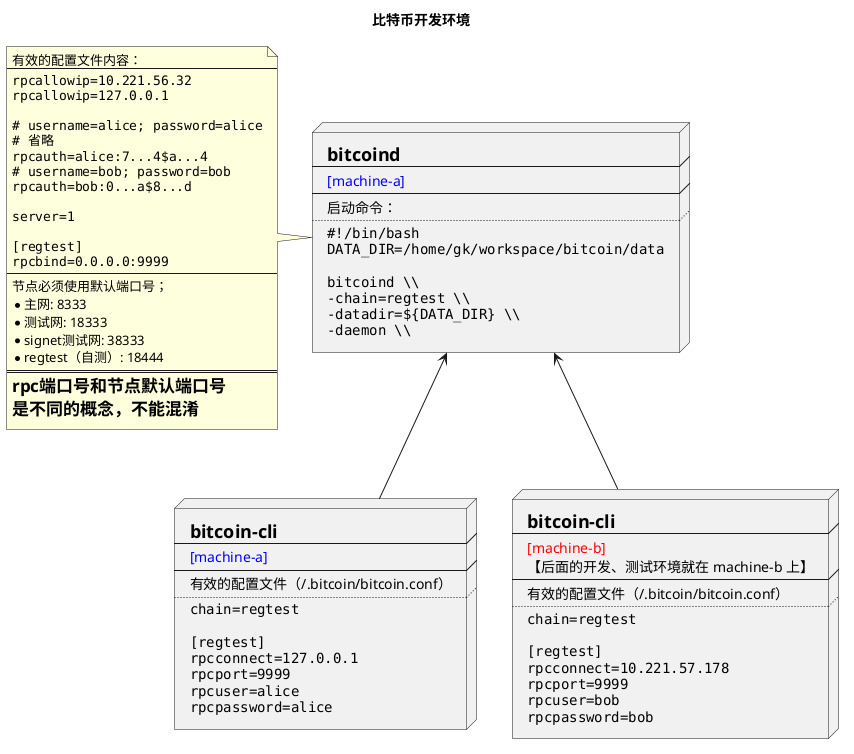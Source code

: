 @startuml 01.dev-env 
    title
        比特币开发环境
    end title

    node server [
        =bitcoind
        ----
        <color:Blue>[machine-a]
        ----
        启动命令：
        ....
        <code>
        #!/bin/bash
        DATA_DIR=/home/gk/workspace/bitcoin/data

        bitcoind \\
        -chain=regtest \\
        -datadir=${DATA_DIR} \\
        -daemon \\
        </code>
    ]
    note left
        有效的配置文件内容：
        ----
        <code>
        rpcallowip=10.221.56.32
        rpcallowip=127.0.0.1

        # username=alice; password=alice
        # 省略
        rpcauth=alice:7...4$a...4
        # username=bob; password=bob
        rpcauth=bob:0...a$8...d

        server=1

        [regtest]
        rpcbind=0.0.0.0:9999
        </code>
        ----
        节点必须使用默认端口号；
        * 主网: 8333
        * 测试网: 18333
        * signet测试网: 38333
        * regtest（自测）: 18444
        ====
        =rpc端口号和节点默认端口号
        =是不同的概念，不能混淆
    end note 


    node client1 [
        =bitcoin-cli
        ----
        <color:Blue>[machine-a]
        ----
        有效的配置文件（~/.bitcoin/bitcoin.conf）
        ....
        <code>
        chain=regtest

        [regtest]
        rpcconnect=127.0.0.1
        rpcport=9999
        rpcuser=alice
        rpcpassword=alice
        </code>
    ]

    node client2 [
        =bitcoin-cli
        ----
        <color:Red>[machine-b]
        【后面的开发、测试环境就在 machine-b 上】
        ----
        有效的配置文件（~/.bitcoin/bitcoin.conf）
        ....
        <code>
        chain=regtest

        [regtest]
        rpcconnect=10.221.57.178
        rpcport=9999
        rpcuser=bob
        rpcpassword=bob
        </code>
    ]

    server <-- client1
    server <-- client2
@enduml

